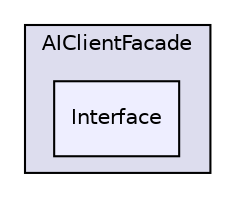 digraph "D:/Work/Programmieren/Java/D-MARLA/Implementation/MARLA-Client/AIClientFacade/src/AIClientFacade/Interface" {
  compound=true
  node [ fontsize="10", fontname="Helvetica"];
  edge [ labelfontsize="10", labelfontname="Helvetica"];
  subgraph clusterdir_174851a6e1718e3a77e010225ed9029c {
    graph [ bgcolor="#ddddee", pencolor="black", label="AIClientFacade" fontname="Helvetica", fontsize="10", URL="dir_174851a6e1718e3a77e010225ed9029c.html"]
  dir_00e46de032e6c1b92041e6b35d448eae [shape=box, label="Interface", style="filled", fillcolor="#eeeeff", pencolor="black", URL="dir_00e46de032e6c1b92041e6b35d448eae.html"];
  }
}
